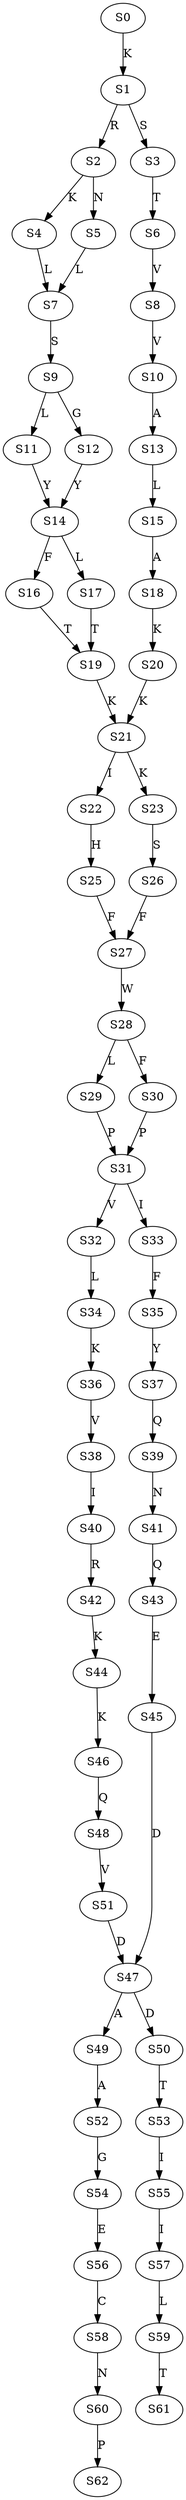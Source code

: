 strict digraph  {
	S0 -> S1 [ label = K ];
	S1 -> S2 [ label = R ];
	S1 -> S3 [ label = S ];
	S2 -> S4 [ label = K ];
	S2 -> S5 [ label = N ];
	S3 -> S6 [ label = T ];
	S4 -> S7 [ label = L ];
	S5 -> S7 [ label = L ];
	S6 -> S8 [ label = V ];
	S7 -> S9 [ label = S ];
	S8 -> S10 [ label = V ];
	S9 -> S11 [ label = L ];
	S9 -> S12 [ label = G ];
	S10 -> S13 [ label = A ];
	S11 -> S14 [ label = Y ];
	S12 -> S14 [ label = Y ];
	S13 -> S15 [ label = L ];
	S14 -> S16 [ label = F ];
	S14 -> S17 [ label = L ];
	S15 -> S18 [ label = A ];
	S16 -> S19 [ label = T ];
	S17 -> S19 [ label = T ];
	S18 -> S20 [ label = K ];
	S19 -> S21 [ label = K ];
	S20 -> S21 [ label = K ];
	S21 -> S22 [ label = I ];
	S21 -> S23 [ label = K ];
	S22 -> S25 [ label = H ];
	S23 -> S26 [ label = S ];
	S25 -> S27 [ label = F ];
	S26 -> S27 [ label = F ];
	S27 -> S28 [ label = W ];
	S28 -> S29 [ label = L ];
	S28 -> S30 [ label = F ];
	S29 -> S31 [ label = P ];
	S30 -> S31 [ label = P ];
	S31 -> S32 [ label = V ];
	S31 -> S33 [ label = I ];
	S32 -> S34 [ label = L ];
	S33 -> S35 [ label = F ];
	S34 -> S36 [ label = K ];
	S35 -> S37 [ label = Y ];
	S36 -> S38 [ label = V ];
	S37 -> S39 [ label = Q ];
	S38 -> S40 [ label = I ];
	S39 -> S41 [ label = N ];
	S40 -> S42 [ label = R ];
	S41 -> S43 [ label = Q ];
	S42 -> S44 [ label = K ];
	S43 -> S45 [ label = E ];
	S44 -> S46 [ label = K ];
	S45 -> S47 [ label = D ];
	S46 -> S48 [ label = Q ];
	S47 -> S49 [ label = A ];
	S47 -> S50 [ label = D ];
	S48 -> S51 [ label = V ];
	S49 -> S52 [ label = A ];
	S50 -> S53 [ label = T ];
	S51 -> S47 [ label = D ];
	S52 -> S54 [ label = G ];
	S53 -> S55 [ label = I ];
	S54 -> S56 [ label = E ];
	S55 -> S57 [ label = I ];
	S56 -> S58 [ label = C ];
	S57 -> S59 [ label = L ];
	S58 -> S60 [ label = N ];
	S59 -> S61 [ label = T ];
	S60 -> S62 [ label = P ];
}
